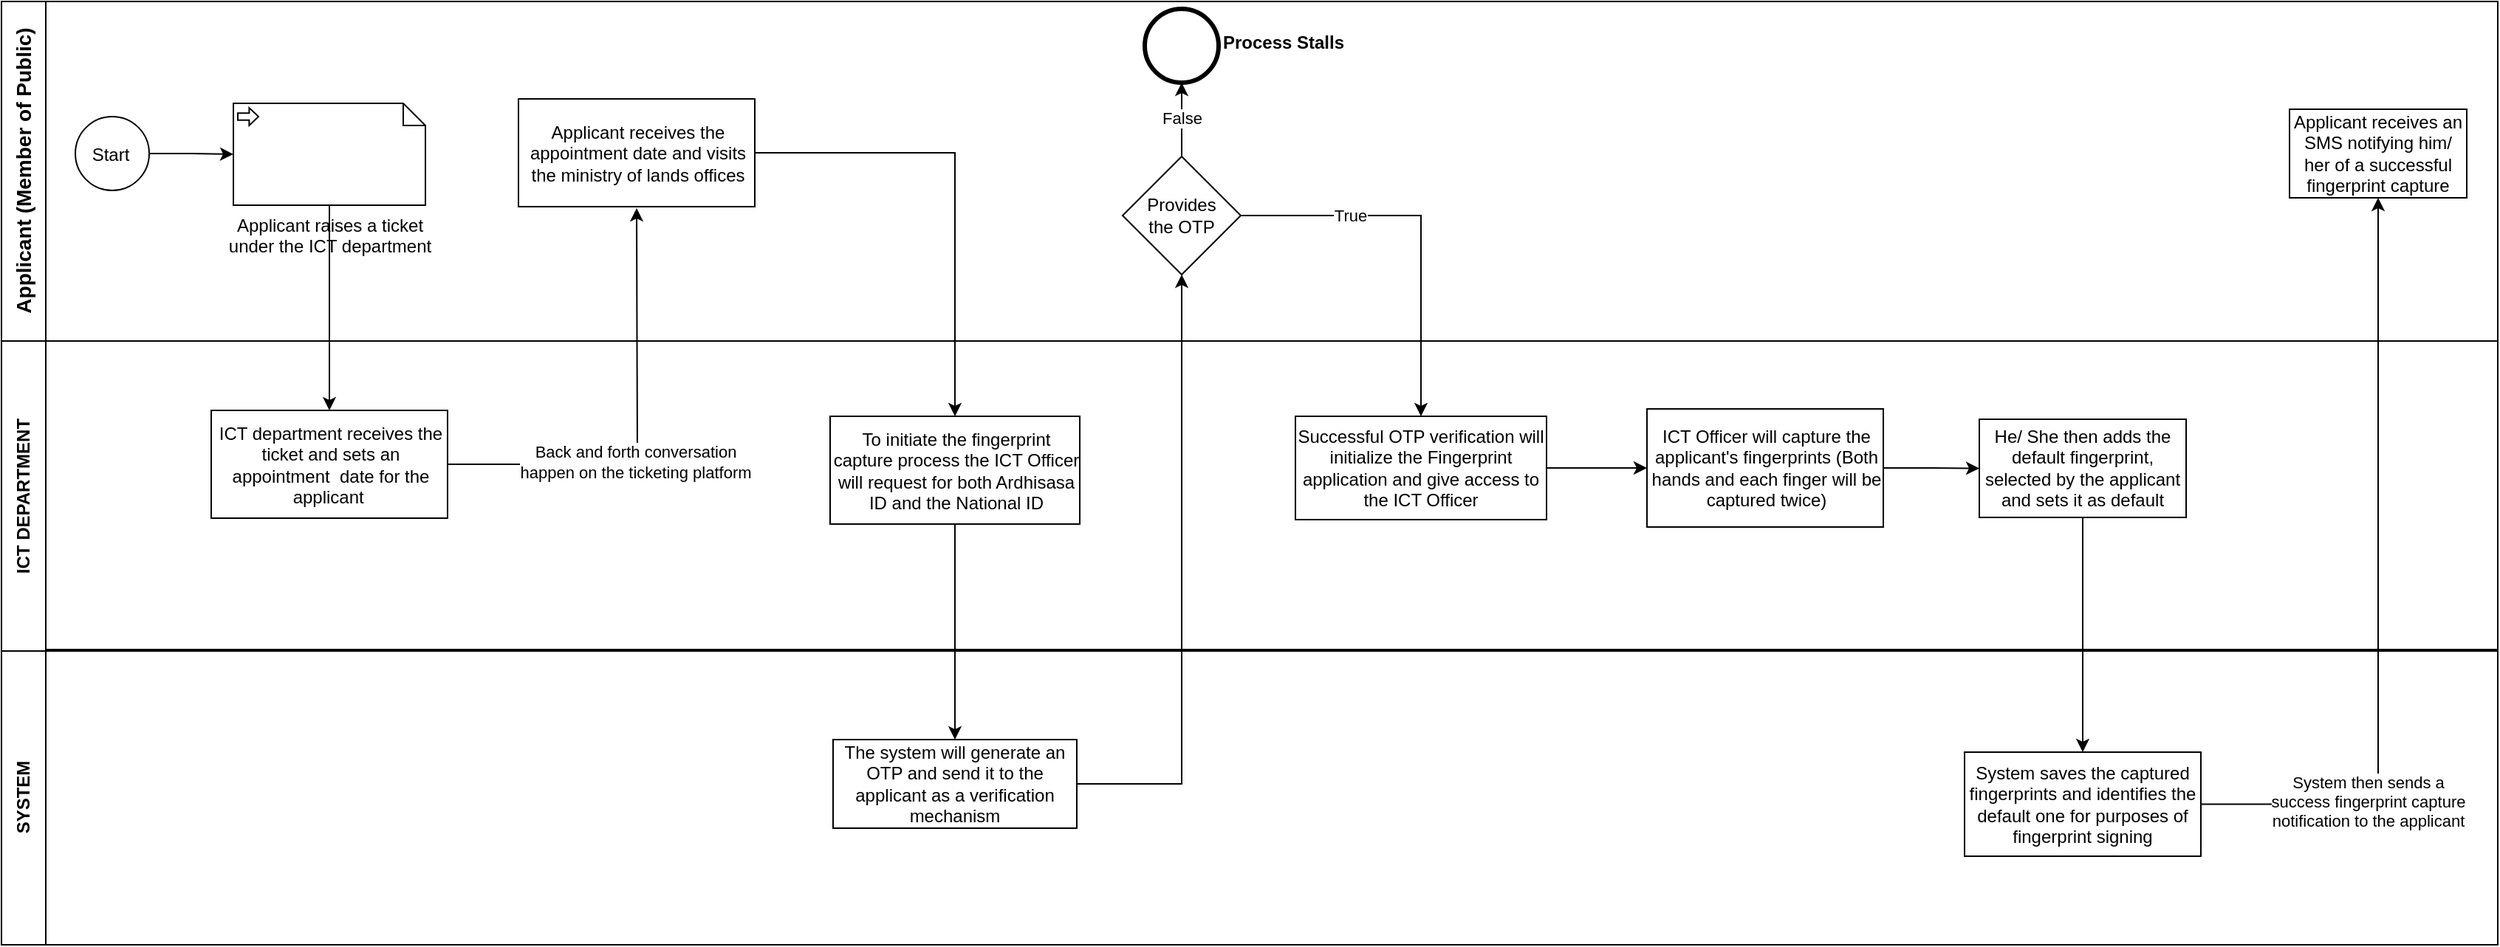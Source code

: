 <mxfile version="24.4.13" type="github">
  <diagram name="Page-1" id="V2G0l2j0s6prlGekzDn9">
    <mxGraphModel dx="1434" dy="818" grid="1" gridSize="10" guides="1" tooltips="1" connect="1" arrows="1" fold="1" page="1" pageScale="1" pageWidth="850" pageHeight="1100" math="0" shadow="0">
      <root>
        <mxCell id="0" />
        <mxCell id="1" parent="0" />
        <mxCell id="p5WJenkUSQ0XDLT8csMZ-1" value="&lt;font style=&quot;font-size: 14px;&quot;&gt;Applicant (Member of Public)&lt;/font&gt;" style="swimlane;html=1;startSize=30;horizontal=0;" vertex="1" parent="1">
          <mxGeometry x="90" y="80" width="1690" height="230" as="geometry" />
        </mxCell>
        <mxCell id="p5WJenkUSQ0XDLT8csMZ-2" value="" style="edgeStyle=orthogonalEdgeStyle;rounded=0;orthogonalLoop=1;jettySize=auto;html=1;entryX=0;entryY=0.5;entryDx=0;entryDy=0;entryPerimeter=0;" edge="1" parent="p5WJenkUSQ0XDLT8csMZ-1" source="p5WJenkUSQ0XDLT8csMZ-3" target="p5WJenkUSQ0XDLT8csMZ-8">
          <mxGeometry relative="1" as="geometry">
            <mxPoint x="160" y="55" as="targetPoint" />
          </mxGeometry>
        </mxCell>
        <mxCell id="p5WJenkUSQ0XDLT8csMZ-3" value="" style="points=[[0.145,0.145,0],[0.5,0,0],[0.855,0.145,0],[1,0.5,0],[0.855,0.855,0],[0.5,1,0],[0.145,0.855,0],[0,0.5,0]];shape=mxgraph.bpmn.event;html=1;verticalLabelPosition=bottom;labelBackgroundColor=#ffffff;verticalAlign=top;align=center;perimeter=ellipsePerimeter;outlineConnect=0;aspect=fixed;outline=standard;symbol=general;" vertex="1" parent="p5WJenkUSQ0XDLT8csMZ-1">
          <mxGeometry x="50" y="78" width="50" height="50" as="geometry" />
        </mxCell>
        <mxCell id="p5WJenkUSQ0XDLT8csMZ-4" value="" style="edgeStyle=orthogonalEdgeStyle;rounded=0;orthogonalLoop=1;jettySize=auto;html=1;" edge="1" parent="p5WJenkUSQ0XDLT8csMZ-1" source="p5WJenkUSQ0XDLT8csMZ-6">
          <mxGeometry relative="1" as="geometry">
            <mxPoint x="430" y="140" as="targetPoint" />
          </mxGeometry>
        </mxCell>
        <mxCell id="p5WJenkUSQ0XDLT8csMZ-5" value="Back and forth conversation&lt;div&gt;happen on the ticketing platform&lt;/div&gt;" style="edgeLabel;html=1;align=center;verticalAlign=middle;resizable=0;points=[];" vertex="1" connectable="0" parent="p5WJenkUSQ0XDLT8csMZ-4">
          <mxGeometry x="-0.746" y="2" relative="1" as="geometry">
            <mxPoint x="88" as="offset" />
          </mxGeometry>
        </mxCell>
        <mxCell id="p5WJenkUSQ0XDLT8csMZ-6" value="&lt;div style=&quot;text-align: center;&quot;&gt;ICT department receives the ticket and sets an appointment&amp;nbsp; date for the applicant&amp;nbsp;&lt;/div&gt;" style="whiteSpace=wrap;html=1;align=left;" vertex="1" parent="p5WJenkUSQ0XDLT8csMZ-1">
          <mxGeometry x="142" y="277" width="160" height="73" as="geometry" />
        </mxCell>
        <mxCell id="p5WJenkUSQ0XDLT8csMZ-7" value="" style="edgeStyle=orthogonalEdgeStyle;rounded=0;orthogonalLoop=1;jettySize=auto;html=1;" edge="1" parent="p5WJenkUSQ0XDLT8csMZ-1" source="p5WJenkUSQ0XDLT8csMZ-8" target="p5WJenkUSQ0XDLT8csMZ-6">
          <mxGeometry relative="1" as="geometry" />
        </mxCell>
        <mxCell id="p5WJenkUSQ0XDLT8csMZ-8" value="Applicant raises a ticket&lt;div&gt;under the ICT department&lt;/div&gt;" style="shape=mxgraph.bpmn.data;labelPosition=center;verticalLabelPosition=bottom;align=center;verticalAlign=top;size=15;html=1;bpmnTransferType=input;" vertex="1" parent="p5WJenkUSQ0XDLT8csMZ-1">
          <mxGeometry x="157" y="69" width="130" height="69" as="geometry" />
        </mxCell>
        <mxCell id="p5WJenkUSQ0XDLT8csMZ-31" value="Provides&lt;div&gt;the OTP&lt;/div&gt;" style="rhombus;whiteSpace=wrap;html=1;" vertex="1" parent="p5WJenkUSQ0XDLT8csMZ-1">
          <mxGeometry x="759" y="105" width="80" height="80" as="geometry" />
        </mxCell>
        <mxCell id="p5WJenkUSQ0XDLT8csMZ-36" value="&lt;b&gt;Process Stalls&lt;/b&gt;" style="text;html=1;align=center;verticalAlign=middle;whiteSpace=wrap;rounded=0;" vertex="1" parent="p5WJenkUSQ0XDLT8csMZ-1">
          <mxGeometry x="820" y="13" width="96" height="30" as="geometry" />
        </mxCell>
        <mxCell id="p5WJenkUSQ0XDLT8csMZ-42" value="Applicant receives an SMS notifying him/ her of a successful fingerprint capture" style="whiteSpace=wrap;html=1;" vertex="1" parent="p5WJenkUSQ0XDLT8csMZ-1">
          <mxGeometry x="1549" y="73" width="120" height="60" as="geometry" />
        </mxCell>
        <mxCell id="p5WJenkUSQ0XDLT8csMZ-14" value="SYSTEM" style="swimlane;horizontal=0;whiteSpace=wrap;html=1;startSize=30;" vertex="1" parent="1">
          <mxGeometry x="90" y="519" width="1690" height="200" as="geometry" />
        </mxCell>
        <mxCell id="p5WJenkUSQ0XDLT8csMZ-15" value="&lt;div&gt;&lt;br&gt;&lt;/div&gt;System saves the captured fingerprints and identifies the default one for purposes of fingerprint signing&lt;br&gt;&amp;nbsp;" style="whiteSpace=wrap;html=1;" vertex="1" parent="p5WJenkUSQ0XDLT8csMZ-14">
          <mxGeometry x="1329" y="69.5" width="160" height="70.5" as="geometry" />
        </mxCell>
        <mxCell id="p5WJenkUSQ0XDLT8csMZ-29" value="The system will generate an OTP and send it to the applicant as a verification mechanism" style="whiteSpace=wrap;html=1;align=center;" vertex="1" parent="p5WJenkUSQ0XDLT8csMZ-14">
          <mxGeometry x="563" y="61" width="165" height="60" as="geometry" />
        </mxCell>
        <mxCell id="p5WJenkUSQ0XDLT8csMZ-19" value="ICT DEPARTMENT" style="swimlane;horizontal=0;whiteSpace=wrap;html=1;startSize=30;" vertex="1" parent="1">
          <mxGeometry x="90" y="310" width="1690" height="210" as="geometry" />
        </mxCell>
        <mxCell id="p5WJenkUSQ0XDLT8csMZ-25" value="He/ She then adds the default fingerprint, selected by the applicant and sets it as default" style="whiteSpace=wrap;html=1;align=center;" vertex="1" parent="p5WJenkUSQ0XDLT8csMZ-19">
          <mxGeometry x="1339" y="53" width="140" height="66.5" as="geometry" />
        </mxCell>
        <mxCell id="p5WJenkUSQ0XDLT8csMZ-33" value="Successful OTP verification will initialize the Fingerprint application and give access to the ICT Officer" style="whiteSpace=wrap;html=1;" vertex="1" parent="p5WJenkUSQ0XDLT8csMZ-19">
          <mxGeometry x="876" y="51" width="170" height="70" as="geometry" />
        </mxCell>
        <mxCell id="p5WJenkUSQ0XDLT8csMZ-20" value="Start" style="text;html=1;align=center;verticalAlign=middle;whiteSpace=wrap;rounded=0;" vertex="1" parent="1">
          <mxGeometry x="134" y="169" width="60" height="30" as="geometry" />
        </mxCell>
        <mxCell id="p5WJenkUSQ0XDLT8csMZ-23" value="" style="edgeStyle=orthogonalEdgeStyle;rounded=0;orthogonalLoop=1;jettySize=auto;html=1;" edge="1" parent="1" source="p5WJenkUSQ0XDLT8csMZ-21" target="p5WJenkUSQ0XDLT8csMZ-28">
          <mxGeometry relative="1" as="geometry">
            <mxPoint x="730" y="360" as="targetPoint" />
          </mxGeometry>
        </mxCell>
        <mxCell id="p5WJenkUSQ0XDLT8csMZ-21" value="&lt;div style=&quot;text-align: center;&quot;&gt;Applicant receives the appointment date and visits the ministry of lands offices&lt;/div&gt;" style="whiteSpace=wrap;html=1;align=left;" vertex="1" parent="1">
          <mxGeometry x="440" y="146" width="160" height="73" as="geometry" />
        </mxCell>
        <mxCell id="p5WJenkUSQ0XDLT8csMZ-26" value="" style="edgeStyle=orthogonalEdgeStyle;rounded=0;orthogonalLoop=1;jettySize=auto;html=1;" edge="1" parent="1" source="p5WJenkUSQ0XDLT8csMZ-24" target="p5WJenkUSQ0XDLT8csMZ-25">
          <mxGeometry relative="1" as="geometry" />
        </mxCell>
        <mxCell id="p5WJenkUSQ0XDLT8csMZ-24" value="&lt;div style=&quot;text-align: center;&quot;&gt;ICT Officer will capture the applicant&#39;s fingerprints (Both hands and each finger will be captured twice)&lt;/div&gt;" style="whiteSpace=wrap;html=1;align=left;" vertex="1" parent="1">
          <mxGeometry x="1204" y="356" width="160" height="80" as="geometry" />
        </mxCell>
        <mxCell id="p5WJenkUSQ0XDLT8csMZ-27" value="" style="edgeStyle=orthogonalEdgeStyle;rounded=0;orthogonalLoop=1;jettySize=auto;html=1;exitX=0.5;exitY=1;exitDx=0;exitDy=0;entryX=0.5;entryY=0;entryDx=0;entryDy=0;" edge="1" parent="1" source="p5WJenkUSQ0XDLT8csMZ-25" target="p5WJenkUSQ0XDLT8csMZ-15">
          <mxGeometry relative="1" as="geometry">
            <mxPoint x="960" y="490" as="sourcePoint" />
            <mxPoint x="1060" y="489" as="targetPoint" />
          </mxGeometry>
        </mxCell>
        <mxCell id="p5WJenkUSQ0XDLT8csMZ-30" value="" style="edgeStyle=orthogonalEdgeStyle;rounded=0;orthogonalLoop=1;jettySize=auto;html=1;" edge="1" parent="1" source="p5WJenkUSQ0XDLT8csMZ-28" target="p5WJenkUSQ0XDLT8csMZ-29">
          <mxGeometry relative="1" as="geometry" />
        </mxCell>
        <mxCell id="p5WJenkUSQ0XDLT8csMZ-28" value="&lt;div style=&quot;text-align: center;&quot;&gt;To initiate the fingerprint capture process the ICT Officer will request for both Ardhisasa ID and the National ID&lt;/div&gt;" style="whiteSpace=wrap;html=1;align=left;" vertex="1" parent="1">
          <mxGeometry x="651" y="361" width="169" height="73" as="geometry" />
        </mxCell>
        <mxCell id="p5WJenkUSQ0XDLT8csMZ-32" value="" style="edgeStyle=orthogonalEdgeStyle;rounded=0;orthogonalLoop=1;jettySize=auto;html=1;" edge="1" parent="1" source="p5WJenkUSQ0XDLT8csMZ-29" target="p5WJenkUSQ0XDLT8csMZ-31">
          <mxGeometry relative="1" as="geometry" />
        </mxCell>
        <mxCell id="p5WJenkUSQ0XDLT8csMZ-35" value="" style="points=[[0.145,0.145,0],[0.5,0,0],[0.855,0.145,0],[1,0.5,0],[0.855,0.855,0],[0.5,1,0],[0.145,0.855,0],[0,0.5,0]];shape=mxgraph.bpmn.event;html=1;verticalLabelPosition=bottom;labelBackgroundColor=#ffffff;verticalAlign=top;align=center;perimeter=ellipsePerimeter;outlineConnect=0;aspect=fixed;outline=end;symbol=terminate2;" vertex="1" parent="1">
          <mxGeometry x="864" y="85" width="50" height="50" as="geometry" />
        </mxCell>
        <mxCell id="p5WJenkUSQ0XDLT8csMZ-38" value="" style="edgeStyle=orthogonalEdgeStyle;rounded=0;orthogonalLoop=1;jettySize=auto;html=1;" edge="1" parent="1" source="p5WJenkUSQ0XDLT8csMZ-31" target="p5WJenkUSQ0XDLT8csMZ-35">
          <mxGeometry relative="1" as="geometry" />
        </mxCell>
        <mxCell id="p5WJenkUSQ0XDLT8csMZ-39" value="False" style="edgeLabel;html=1;align=center;verticalAlign=middle;resizable=0;points=[];" vertex="1" connectable="0" parent="p5WJenkUSQ0XDLT8csMZ-38">
          <mxGeometry x="0.04" relative="1" as="geometry">
            <mxPoint as="offset" />
          </mxGeometry>
        </mxCell>
        <mxCell id="p5WJenkUSQ0XDLT8csMZ-34" value="" style="edgeStyle=orthogonalEdgeStyle;rounded=0;orthogonalLoop=1;jettySize=auto;html=1;" edge="1" parent="1" source="p5WJenkUSQ0XDLT8csMZ-31" target="p5WJenkUSQ0XDLT8csMZ-33">
          <mxGeometry relative="1" as="geometry" />
        </mxCell>
        <mxCell id="p5WJenkUSQ0XDLT8csMZ-40" value="True" style="edgeLabel;html=1;align=center;verticalAlign=middle;resizable=0;points=[];" vertex="1" connectable="0" parent="p5WJenkUSQ0XDLT8csMZ-34">
          <mxGeometry x="-0.431" y="-2" relative="1" as="geometry">
            <mxPoint y="-2" as="offset" />
          </mxGeometry>
        </mxCell>
        <mxCell id="p5WJenkUSQ0XDLT8csMZ-41" value="" style="edgeStyle=orthogonalEdgeStyle;rounded=0;orthogonalLoop=1;jettySize=auto;html=1;" edge="1" parent="1" source="p5WJenkUSQ0XDLT8csMZ-33" target="p5WJenkUSQ0XDLT8csMZ-24">
          <mxGeometry relative="1" as="geometry" />
        </mxCell>
        <mxCell id="p5WJenkUSQ0XDLT8csMZ-43" value="" style="edgeStyle=orthogonalEdgeStyle;rounded=0;orthogonalLoop=1;jettySize=auto;html=1;" edge="1" parent="1" source="p5WJenkUSQ0XDLT8csMZ-15" target="p5WJenkUSQ0XDLT8csMZ-42">
          <mxGeometry relative="1" as="geometry" />
        </mxCell>
        <mxCell id="p5WJenkUSQ0XDLT8csMZ-45" value="System then sends a&lt;div&gt;success fingerprint capture&lt;/div&gt;&lt;div&gt;notification to the applicant&lt;/div&gt;" style="edgeLabel;html=1;align=center;verticalAlign=middle;resizable=0;points=[];" vertex="1" connectable="0" parent="1">
          <mxGeometry x="1692" y="622" as="geometry" />
        </mxCell>
      </root>
    </mxGraphModel>
  </diagram>
</mxfile>
